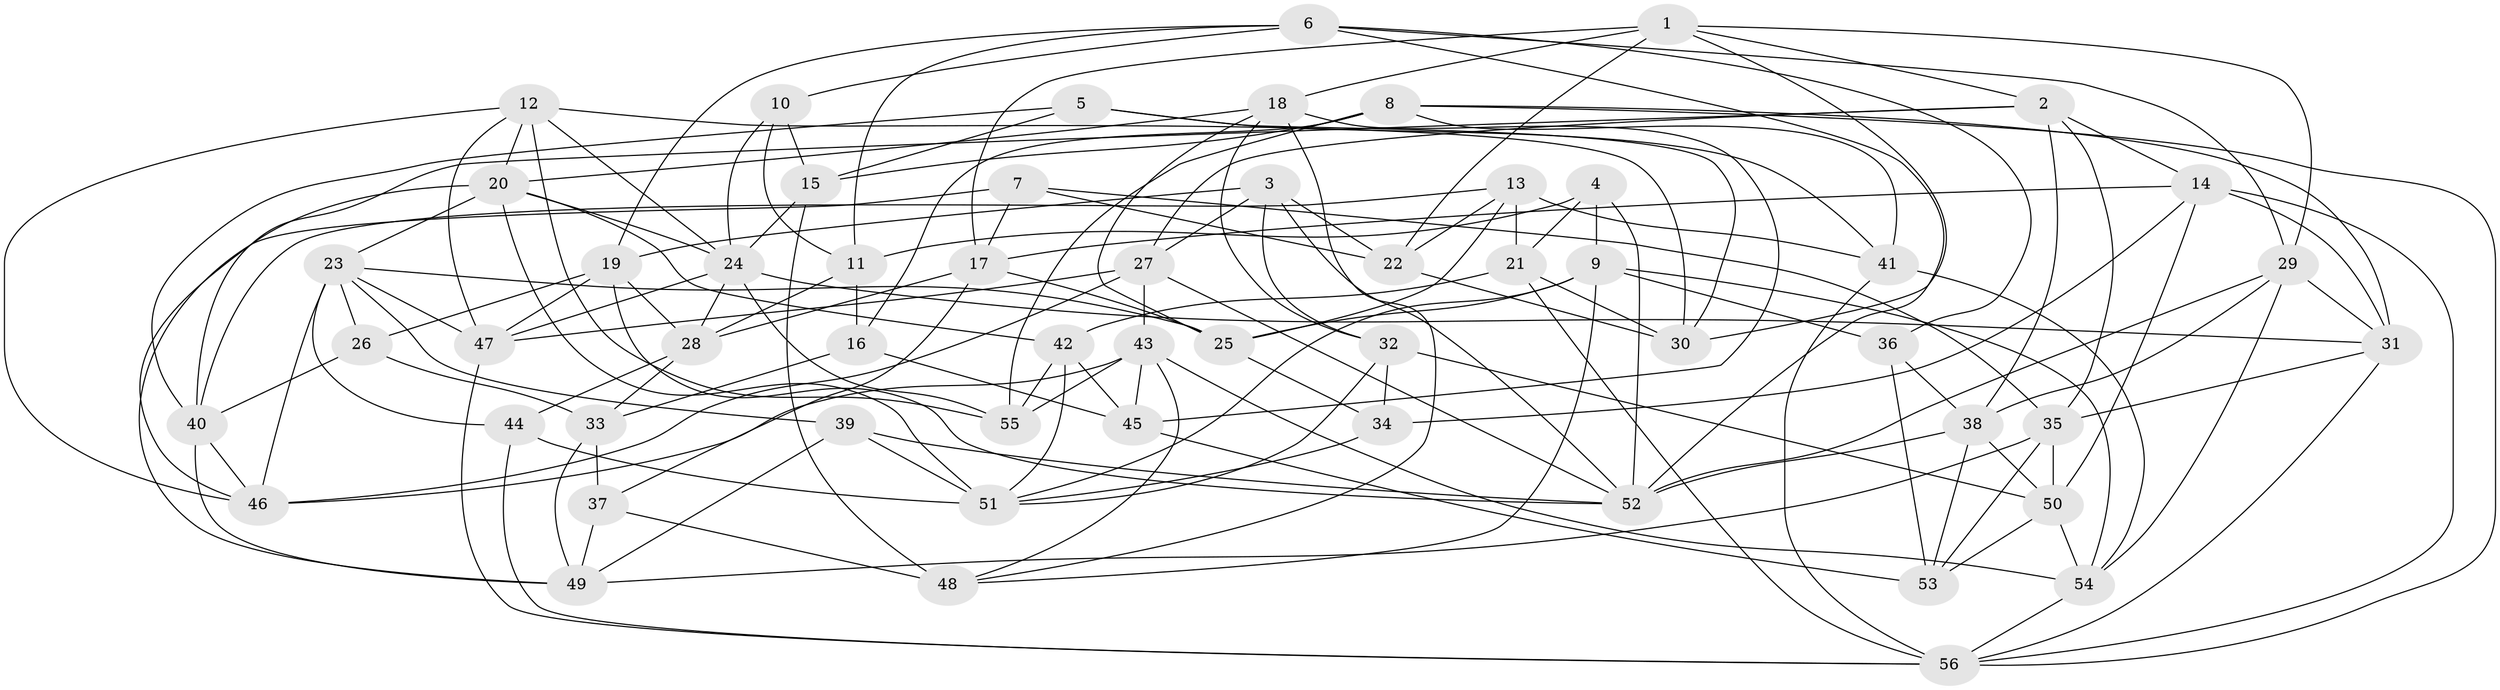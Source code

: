 // original degree distribution, {4: 1.0}
// Generated by graph-tools (version 1.1) at 2025/02/03/09/25 03:02:57]
// undirected, 56 vertices, 154 edges
graph export_dot {
graph [start="1"]
  node [color=gray90,style=filled];
  1;
  2;
  3;
  4;
  5;
  6;
  7;
  8;
  9;
  10;
  11;
  12;
  13;
  14;
  15;
  16;
  17;
  18;
  19;
  20;
  21;
  22;
  23;
  24;
  25;
  26;
  27;
  28;
  29;
  30;
  31;
  32;
  33;
  34;
  35;
  36;
  37;
  38;
  39;
  40;
  41;
  42;
  43;
  44;
  45;
  46;
  47;
  48;
  49;
  50;
  51;
  52;
  53;
  54;
  55;
  56;
  1 -- 2 [weight=1.0];
  1 -- 17 [weight=1.0];
  1 -- 18 [weight=1.0];
  1 -- 22 [weight=1.0];
  1 -- 29 [weight=1.0];
  1 -- 30 [weight=1.0];
  2 -- 14 [weight=1.0];
  2 -- 27 [weight=1.0];
  2 -- 35 [weight=1.0];
  2 -- 38 [weight=1.0];
  2 -- 40 [weight=1.0];
  3 -- 19 [weight=1.0];
  3 -- 22 [weight=2.0];
  3 -- 27 [weight=1.0];
  3 -- 32 [weight=1.0];
  3 -- 52 [weight=1.0];
  4 -- 9 [weight=1.0];
  4 -- 11 [weight=1.0];
  4 -- 21 [weight=1.0];
  4 -- 52 [weight=1.0];
  5 -- 15 [weight=1.0];
  5 -- 30 [weight=1.0];
  5 -- 40 [weight=1.0];
  5 -- 41 [weight=1.0];
  6 -- 10 [weight=1.0];
  6 -- 11 [weight=1.0];
  6 -- 19 [weight=1.0];
  6 -- 29 [weight=1.0];
  6 -- 36 [weight=1.0];
  6 -- 52 [weight=1.0];
  7 -- 17 [weight=1.0];
  7 -- 22 [weight=1.0];
  7 -- 35 [weight=1.0];
  7 -- 49 [weight=1.0];
  8 -- 15 [weight=1.0];
  8 -- 16 [weight=1.0];
  8 -- 31 [weight=1.0];
  8 -- 41 [weight=1.0];
  8 -- 55 [weight=1.0];
  8 -- 56 [weight=1.0];
  9 -- 25 [weight=1.0];
  9 -- 36 [weight=1.0];
  9 -- 48 [weight=1.0];
  9 -- 51 [weight=1.0];
  9 -- 54 [weight=1.0];
  10 -- 11 [weight=1.0];
  10 -- 15 [weight=1.0];
  10 -- 24 [weight=1.0];
  11 -- 16 [weight=2.0];
  11 -- 28 [weight=1.0];
  12 -- 20 [weight=1.0];
  12 -- 24 [weight=1.0];
  12 -- 30 [weight=1.0];
  12 -- 46 [weight=1.0];
  12 -- 47 [weight=1.0];
  12 -- 55 [weight=1.0];
  13 -- 21 [weight=1.0];
  13 -- 22 [weight=1.0];
  13 -- 25 [weight=1.0];
  13 -- 40 [weight=1.0];
  13 -- 41 [weight=2.0];
  14 -- 17 [weight=1.0];
  14 -- 31 [weight=1.0];
  14 -- 34 [weight=1.0];
  14 -- 50 [weight=1.0];
  14 -- 56 [weight=1.0];
  15 -- 24 [weight=1.0];
  15 -- 48 [weight=2.0];
  16 -- 33 [weight=2.0];
  16 -- 45 [weight=1.0];
  17 -- 25 [weight=1.0];
  17 -- 28 [weight=1.0];
  17 -- 37 [weight=1.0];
  18 -- 20 [weight=1.0];
  18 -- 25 [weight=1.0];
  18 -- 32 [weight=1.0];
  18 -- 45 [weight=1.0];
  18 -- 48 [weight=1.0];
  19 -- 26 [weight=1.0];
  19 -- 28 [weight=1.0];
  19 -- 47 [weight=1.0];
  19 -- 52 [weight=1.0];
  20 -- 23 [weight=1.0];
  20 -- 24 [weight=1.0];
  20 -- 42 [weight=1.0];
  20 -- 46 [weight=1.0];
  20 -- 51 [weight=2.0];
  21 -- 30 [weight=2.0];
  21 -- 42 [weight=1.0];
  21 -- 56 [weight=1.0];
  22 -- 30 [weight=1.0];
  23 -- 25 [weight=1.0];
  23 -- 26 [weight=1.0];
  23 -- 39 [weight=1.0];
  23 -- 44 [weight=2.0];
  23 -- 46 [weight=1.0];
  23 -- 47 [weight=1.0];
  24 -- 28 [weight=1.0];
  24 -- 31 [weight=1.0];
  24 -- 47 [weight=1.0];
  24 -- 55 [weight=1.0];
  25 -- 34 [weight=1.0];
  26 -- 33 [weight=1.0];
  26 -- 40 [weight=1.0];
  27 -- 43 [weight=1.0];
  27 -- 46 [weight=1.0];
  27 -- 47 [weight=1.0];
  27 -- 52 [weight=1.0];
  28 -- 33 [weight=1.0];
  28 -- 44 [weight=1.0];
  29 -- 31 [weight=1.0];
  29 -- 38 [weight=1.0];
  29 -- 52 [weight=1.0];
  29 -- 54 [weight=1.0];
  31 -- 35 [weight=1.0];
  31 -- 56 [weight=1.0];
  32 -- 34 [weight=1.0];
  32 -- 50 [weight=1.0];
  32 -- 51 [weight=2.0];
  33 -- 37 [weight=1.0];
  33 -- 49 [weight=1.0];
  34 -- 51 [weight=1.0];
  35 -- 49 [weight=1.0];
  35 -- 50 [weight=1.0];
  35 -- 53 [weight=1.0];
  36 -- 38 [weight=1.0];
  36 -- 53 [weight=1.0];
  37 -- 48 [weight=1.0];
  37 -- 49 [weight=1.0];
  38 -- 50 [weight=1.0];
  38 -- 52 [weight=1.0];
  38 -- 53 [weight=1.0];
  39 -- 49 [weight=1.0];
  39 -- 51 [weight=1.0];
  39 -- 52 [weight=1.0];
  40 -- 46 [weight=1.0];
  40 -- 49 [weight=1.0];
  41 -- 54 [weight=1.0];
  41 -- 56 [weight=1.0];
  42 -- 45 [weight=1.0];
  42 -- 51 [weight=1.0];
  42 -- 55 [weight=2.0];
  43 -- 45 [weight=1.0];
  43 -- 46 [weight=1.0];
  43 -- 48 [weight=1.0];
  43 -- 54 [weight=1.0];
  43 -- 55 [weight=1.0];
  44 -- 51 [weight=2.0];
  44 -- 56 [weight=1.0];
  45 -- 53 [weight=2.0];
  47 -- 56 [weight=1.0];
  50 -- 53 [weight=1.0];
  50 -- 54 [weight=1.0];
  54 -- 56 [weight=1.0];
}
